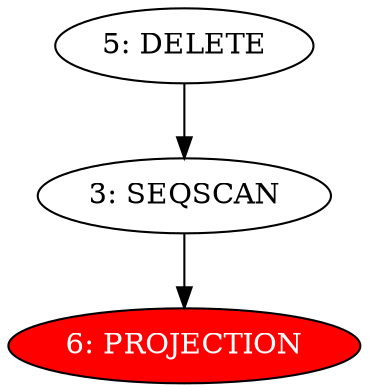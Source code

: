 digraph name {
3 [label="3: SEQSCAN" ];
3 -> 6;
6 [label="6: PROJECTION" fontcolor="white" style="filled" fillcolor="red"];
5 [label="5: DELETE" ];
5 -> 3;

}

